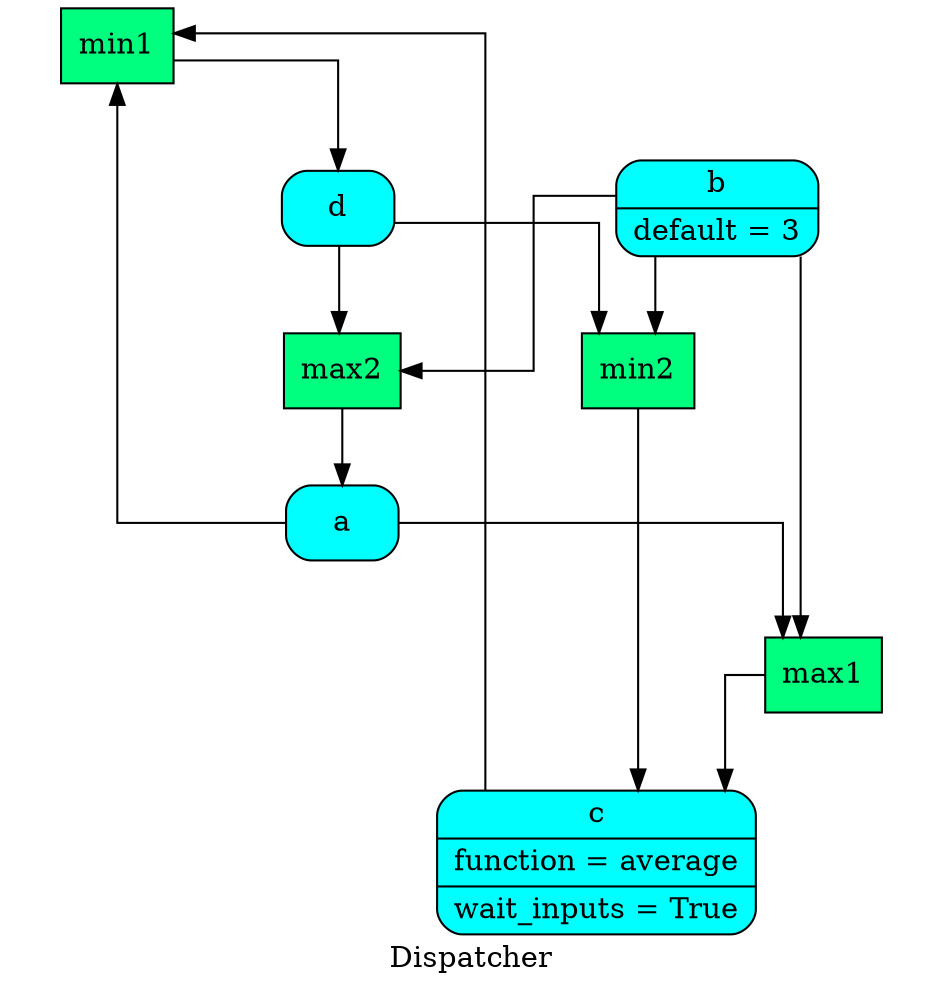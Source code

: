 digraph Dispatcher {
	graph [ratio=1]
	node [style=filled]
	label = "Dispatcher"
	splines = ortho
		Dispatcher_6202726865601163108 [label="{ min1  }" fillcolor=springgreen shape=record]
		"Dispatcher_-8073797913379046683" [label="{ a  }" fillcolor=cyan shape=Mrecord]
		Dispatcher_7452516812483748984 [label="{ c | function = average | wait_inputs = True }" fillcolor=cyan shape=Mrecord]
		"Dispatcher_-5632325827291965863" [label="{ max2  }" fillcolor=springgreen shape=record]
		"Dispatcher_-2327272690753316518" [label="{ d  }" fillcolor=cyan shape=Mrecord]
		Dispatcher_1087140788564521341 [label="{ b | default = 3 }" fillcolor=cyan shape=Mrecord]
		"Dispatcher_-1814365777058668658" [label="{ max1  }" fillcolor=springgreen shape=record]
		"Dispatcher_-874325764086267363" [label="{ min2  }" fillcolor=springgreen shape=record]
			Dispatcher_6202726865601163108 -> "Dispatcher_-2327272690753316518"
			"Dispatcher_-8073797913379046683" -> Dispatcher_6202726865601163108
			"Dispatcher_-8073797913379046683" -> "Dispatcher_-1814365777058668658"
			Dispatcher_7452516812483748984 -> Dispatcher_6202726865601163108
			"Dispatcher_-5632325827291965863" -> "Dispatcher_-8073797913379046683"
			"Dispatcher_-2327272690753316518" -> "Dispatcher_-5632325827291965863"
			"Dispatcher_-2327272690753316518" -> "Dispatcher_-874325764086267363"
			Dispatcher_1087140788564521341 -> "Dispatcher_-5632325827291965863"
			Dispatcher_1087140788564521341 -> "Dispatcher_-874325764086267363"
			Dispatcher_1087140788564521341 -> "Dispatcher_-1814365777058668658"
			"Dispatcher_-1814365777058668658" -> Dispatcher_7452516812483748984
			"Dispatcher_-874325764086267363" -> Dispatcher_7452516812483748984
}
